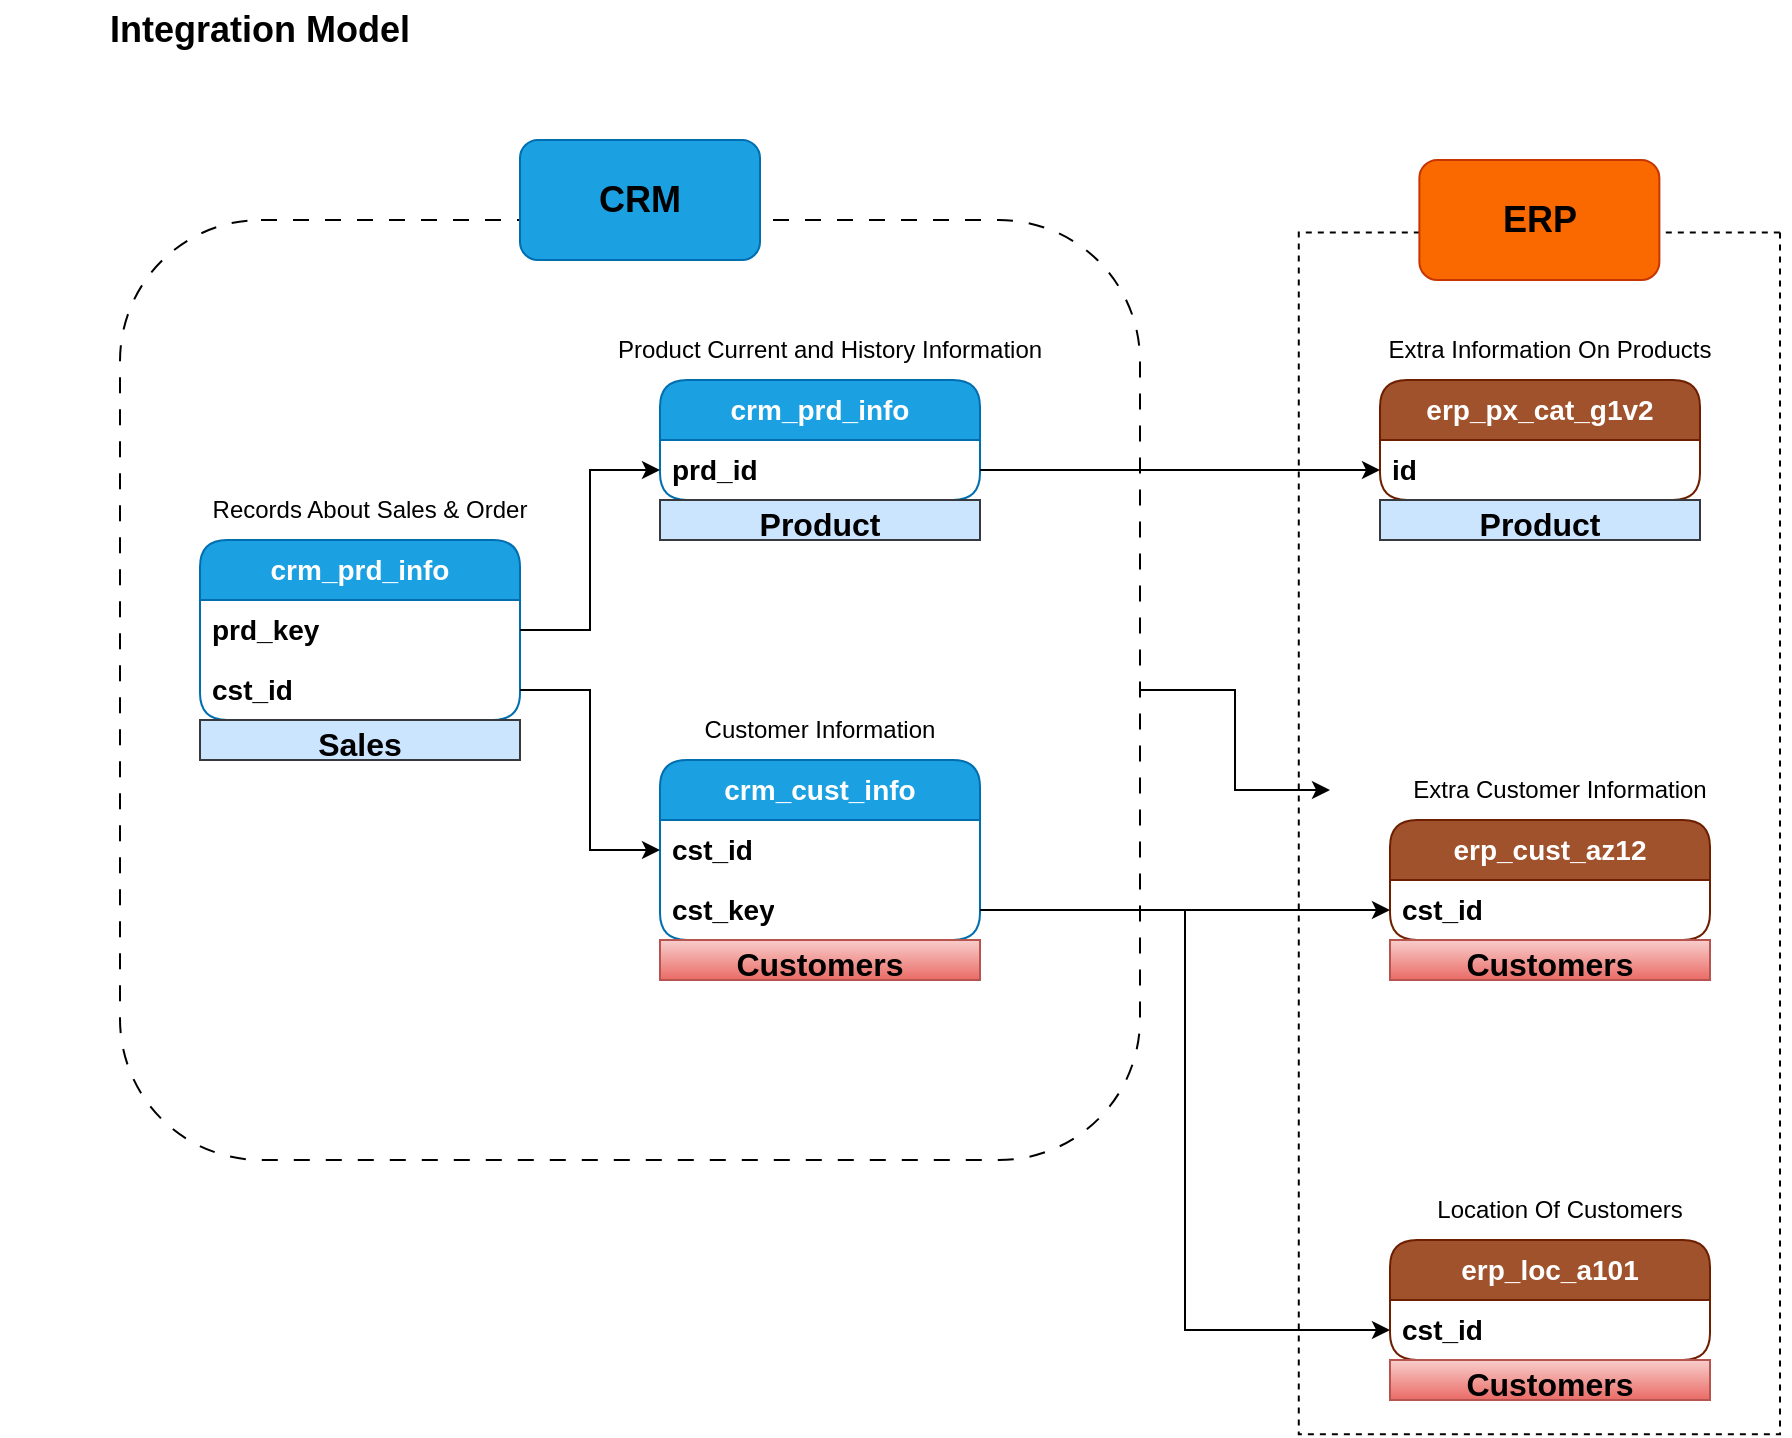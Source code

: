 <mxfile version="28.1.2">
  <diagram name="Page-1" id="bqG56HFPRCOmO3QMQPZh">
    <mxGraphModel dx="876" dy="611" grid="1" gridSize="10" guides="1" tooltips="1" connect="1" arrows="1" fold="1" page="1" pageScale="1" pageWidth="827" pageHeight="1169" math="0" shadow="0">
      <root>
        <mxCell id="0" />
        <mxCell id="1" parent="0" />
        <mxCell id="_Vt8g3annfKdBHychoc4-1" value="&lt;b&gt;&lt;font style=&quot;font-size: 18px;&quot;&gt;Integration Model&lt;/font&gt;&lt;/b&gt;" style="text;html=1;align=center;verticalAlign=middle;whiteSpace=wrap;rounded=0;" parent="1" vertex="1">
          <mxGeometry x="70" y="40" width="260" height="30" as="geometry" />
        </mxCell>
        <mxCell id="_Vt8g3annfKdBHychoc4-36" value="crm_cust_info" style="swimlane;fontStyle=1;childLayout=stackLayout;horizontal=1;startSize=30;horizontalStack=0;resizeParent=1;resizeParentMax=0;resizeLast=0;collapsible=1;marginBottom=0;whiteSpace=wrap;html=1;rounded=1;fillColor=#1ba1e2;fontColor=#ffffff;strokeColor=#006EAF;fontSize=14;" parent="1" vertex="1">
          <mxGeometry x="400" y="420" width="160" height="90" as="geometry" />
        </mxCell>
        <mxCell id="_Vt8g3annfKdBHychoc4-37" value="cst_id" style="text;strokeColor=none;fillColor=none;align=left;verticalAlign=middle;spacingLeft=4;spacingRight=4;overflow=hidden;points=[[0,0.5],[1,0.5]];portConstraint=eastwest;rotatable=0;whiteSpace=wrap;html=1;fontStyle=1;fontSize=14;" parent="_Vt8g3annfKdBHychoc4-36" vertex="1">
          <mxGeometry y="30" width="160" height="30" as="geometry" />
        </mxCell>
        <mxCell id="_Vt8g3annfKdBHychoc4-55" value="cst_key" style="text;strokeColor=none;fillColor=none;align=left;verticalAlign=middle;spacingLeft=4;spacingRight=4;overflow=hidden;points=[[0,0.5],[1,0.5]];portConstraint=eastwest;rotatable=0;whiteSpace=wrap;html=1;fontStyle=1;fontSize=14;" parent="_Vt8g3annfKdBHychoc4-36" vertex="1">
          <mxGeometry y="60" width="160" height="30" as="geometry" />
        </mxCell>
        <mxCell id="_Vt8g3annfKdBHychoc4-40" value="Customer Information" style="text;html=1;align=center;verticalAlign=middle;whiteSpace=wrap;rounded=0;" parent="1" vertex="1">
          <mxGeometry x="410" y="390" width="140" height="30" as="geometry" />
        </mxCell>
        <mxCell id="_Vt8g3annfKdBHychoc4-41" value="crm_prd_info" style="swimlane;fontStyle=1;childLayout=stackLayout;horizontal=1;startSize=30;horizontalStack=0;resizeParent=1;resizeParentMax=0;resizeLast=0;collapsible=1;marginBottom=0;whiteSpace=wrap;html=1;rounded=1;fillColor=#1ba1e2;fontColor=#ffffff;strokeColor=#006EAF;fontSize=14;" parent="1" vertex="1">
          <mxGeometry x="170" y="310" width="160" height="90" as="geometry" />
        </mxCell>
        <mxCell id="_Vt8g3annfKdBHychoc4-42" value="prd_key" style="text;strokeColor=none;fillColor=none;align=left;verticalAlign=middle;spacingLeft=4;spacingRight=4;overflow=hidden;points=[[0,0.5],[1,0.5]];portConstraint=eastwest;rotatable=0;whiteSpace=wrap;html=1;fontStyle=1;fontSize=14;" parent="_Vt8g3annfKdBHychoc4-41" vertex="1">
          <mxGeometry y="30" width="160" height="30" as="geometry" />
        </mxCell>
        <mxCell id="_Vt8g3annfKdBHychoc4-48" value="cst_id" style="text;strokeColor=none;fillColor=none;align=left;verticalAlign=middle;spacingLeft=4;spacingRight=4;overflow=hidden;points=[[0,0.5],[1,0.5]];portConstraint=eastwest;rotatable=0;whiteSpace=wrap;html=1;fontStyle=1;fontSize=14;" parent="_Vt8g3annfKdBHychoc4-41" vertex="1">
          <mxGeometry y="60" width="160" height="30" as="geometry" />
        </mxCell>
        <mxCell id="_Vt8g3annfKdBHychoc4-43" value="Records About Sales &amp;amp; Order" style="text;html=1;align=center;verticalAlign=middle;whiteSpace=wrap;rounded=0;" parent="1" vertex="1">
          <mxGeometry x="140" y="280" width="230" height="30" as="geometry" />
        </mxCell>
        <mxCell id="_Vt8g3annfKdBHychoc4-44" value="crm_prd_info" style="swimlane;fontStyle=1;childLayout=stackLayout;horizontal=1;startSize=30;horizontalStack=0;resizeParent=1;resizeParentMax=0;resizeLast=0;collapsible=1;marginBottom=0;whiteSpace=wrap;html=1;rounded=1;fillColor=#1ba1e2;fontColor=#ffffff;strokeColor=#006EAF;fontSize=14;" parent="1" vertex="1">
          <mxGeometry x="400" y="230" width="160" height="60" as="geometry" />
        </mxCell>
        <mxCell id="_Vt8g3annfKdBHychoc4-45" value="prd_id" style="text;strokeColor=none;fillColor=none;align=left;verticalAlign=middle;spacingLeft=4;spacingRight=4;overflow=hidden;points=[[0,0.5],[1,0.5]];portConstraint=eastwest;rotatable=0;whiteSpace=wrap;html=1;fontStyle=1;fontSize=14;" parent="_Vt8g3annfKdBHychoc4-44" vertex="1">
          <mxGeometry y="30" width="160" height="30" as="geometry" />
        </mxCell>
        <mxCell id="_Vt8g3annfKdBHychoc4-46" value="Product Current and History Information" style="text;html=1;align=center;verticalAlign=middle;whiteSpace=wrap;rounded=0;" parent="1" vertex="1">
          <mxGeometry x="370" y="200" width="230" height="30" as="geometry" />
        </mxCell>
        <mxCell id="_Vt8g3annfKdBHychoc4-49" style="edgeStyle=orthogonalEdgeStyle;rounded=0;orthogonalLoop=1;jettySize=auto;html=1;" parent="1" source="_Vt8g3annfKdBHychoc4-42" target="_Vt8g3annfKdBHychoc4-45" edge="1">
          <mxGeometry relative="1" as="geometry" />
        </mxCell>
        <mxCell id="_Vt8g3annfKdBHychoc4-50" style="edgeStyle=orthogonalEdgeStyle;rounded=0;orthogonalLoop=1;jettySize=auto;html=1;" parent="1" source="_Vt8g3annfKdBHychoc4-48" target="_Vt8g3annfKdBHychoc4-37" edge="1">
          <mxGeometry relative="1" as="geometry" />
        </mxCell>
        <mxCell id="_Vt8g3annfKdBHychoc4-52" value="erp_cust_az12" style="swimlane;fontStyle=1;childLayout=stackLayout;horizontal=1;startSize=30;horizontalStack=0;resizeParent=1;resizeParentMax=0;resizeLast=0;collapsible=1;marginBottom=0;whiteSpace=wrap;html=1;rounded=1;fillColor=#a0522d;fontColor=#ffffff;strokeColor=#6D1F00;fontSize=14;" parent="1" vertex="1">
          <mxGeometry x="765" y="450" width="160" height="60" as="geometry" />
        </mxCell>
        <mxCell id="_Vt8g3annfKdBHychoc4-53" value="cst_id" style="text;strokeColor=none;fillColor=none;align=left;verticalAlign=middle;spacingLeft=4;spacingRight=4;overflow=hidden;points=[[0,0.5],[1,0.5]];portConstraint=eastwest;rotatable=0;whiteSpace=wrap;html=1;fontStyle=1;fontSize=14;" parent="_Vt8g3annfKdBHychoc4-52" vertex="1">
          <mxGeometry y="30" width="160" height="30" as="geometry" />
        </mxCell>
        <mxCell id="_Vt8g3annfKdBHychoc4-54" value="Extra Customer Information" style="text;html=1;align=center;verticalAlign=middle;whiteSpace=wrap;rounded=0;" parent="1" vertex="1">
          <mxGeometry x="735" y="420" width="230" height="30" as="geometry" />
        </mxCell>
        <mxCell id="_Vt8g3annfKdBHychoc4-57" style="edgeStyle=orthogonalEdgeStyle;rounded=0;orthogonalLoop=1;jettySize=auto;html=1;entryX=0;entryY=0.5;entryDx=0;entryDy=0;" parent="1" source="_Vt8g3annfKdBHychoc4-55" target="_Vt8g3annfKdBHychoc4-53" edge="1">
          <mxGeometry relative="1" as="geometry" />
        </mxCell>
        <mxCell id="_Vt8g3annfKdBHychoc4-58" value="erp_loc_a101" style="swimlane;fontStyle=1;childLayout=stackLayout;horizontal=1;startSize=30;horizontalStack=0;resizeParent=1;resizeParentMax=0;resizeLast=0;collapsible=1;marginBottom=0;whiteSpace=wrap;html=1;rounded=1;fillColor=#a0522d;fontColor=#ffffff;strokeColor=#6D1F00;fontSize=14;" parent="1" vertex="1">
          <mxGeometry x="765" y="660" width="160" height="60" as="geometry" />
        </mxCell>
        <mxCell id="_Vt8g3annfKdBHychoc4-59" value="cst_id" style="text;strokeColor=none;fillColor=none;align=left;verticalAlign=middle;spacingLeft=4;spacingRight=4;overflow=hidden;points=[[0,0.5],[1,0.5]];portConstraint=eastwest;rotatable=0;whiteSpace=wrap;html=1;fontStyle=1;fontSize=14;" parent="_Vt8g3annfKdBHychoc4-58" vertex="1">
          <mxGeometry y="30" width="160" height="30" as="geometry" />
        </mxCell>
        <mxCell id="_Vt8g3annfKdBHychoc4-60" value="Location Of Customers" style="text;html=1;align=center;verticalAlign=middle;whiteSpace=wrap;rounded=0;" parent="1" vertex="1">
          <mxGeometry x="735" y="630" width="230" height="30" as="geometry" />
        </mxCell>
        <mxCell id="_Vt8g3annfKdBHychoc4-62" style="edgeStyle=orthogonalEdgeStyle;rounded=0;orthogonalLoop=1;jettySize=auto;html=1;entryX=0;entryY=0.5;entryDx=0;entryDy=0;" parent="1" source="_Vt8g3annfKdBHychoc4-55" target="_Vt8g3annfKdBHychoc4-59" edge="1">
          <mxGeometry relative="1" as="geometry">
            <mxPoint x="760" y="710" as="targetPoint" />
          </mxGeometry>
        </mxCell>
        <mxCell id="_Vt8g3annfKdBHychoc4-63" value="erp_px_cat_g1v2" style="swimlane;fontStyle=1;childLayout=stackLayout;horizontal=1;startSize=30;horizontalStack=0;resizeParent=1;resizeParentMax=0;resizeLast=0;collapsible=1;marginBottom=0;whiteSpace=wrap;html=1;rounded=1;fillColor=#a0522d;fontColor=#ffffff;strokeColor=#6D1F00;fontSize=14;" parent="1" vertex="1">
          <mxGeometry x="760" y="230" width="160" height="60" as="geometry" />
        </mxCell>
        <mxCell id="_Vt8g3annfKdBHychoc4-64" value="id" style="text;strokeColor=none;fillColor=none;align=left;verticalAlign=middle;spacingLeft=4;spacingRight=4;overflow=hidden;points=[[0,0.5],[1,0.5]];portConstraint=eastwest;rotatable=0;whiteSpace=wrap;html=1;fontStyle=1;fontSize=14;" parent="_Vt8g3annfKdBHychoc4-63" vertex="1">
          <mxGeometry y="30" width="160" height="30" as="geometry" />
        </mxCell>
        <mxCell id="_Vt8g3annfKdBHychoc4-65" value="Extra Information On Products" style="text;html=1;align=center;verticalAlign=middle;whiteSpace=wrap;rounded=0;" parent="1" vertex="1">
          <mxGeometry x="730" y="200" width="230" height="30" as="geometry" />
        </mxCell>
        <mxCell id="_Vt8g3annfKdBHychoc4-67" style="edgeStyle=orthogonalEdgeStyle;rounded=0;orthogonalLoop=1;jettySize=auto;html=1;" parent="1" source="_Vt8g3annfKdBHychoc4-45" target="_Vt8g3annfKdBHychoc4-64" edge="1">
          <mxGeometry relative="1" as="geometry" />
        </mxCell>
        <mxCell id="iA3zx6tEXGr1Y3RdaEvd-6" value="" style="edgeStyle=orthogonalEdgeStyle;rounded=0;orthogonalLoop=1;jettySize=auto;html=1;" edge="1" parent="1" source="_Vt8g3annfKdBHychoc4-68" target="_Vt8g3annfKdBHychoc4-54">
          <mxGeometry relative="1" as="geometry" />
        </mxCell>
        <mxCell id="_Vt8g3annfKdBHychoc4-68" value="" style="rounded=1;whiteSpace=wrap;html=1;fillColor=none;dashed=1;dashPattern=8 8;" parent="1" vertex="1">
          <mxGeometry x="130" y="150" width="510" height="470" as="geometry" />
        </mxCell>
        <mxCell id="_Vt8g3annfKdBHychoc4-70" value="&lt;b&gt;&lt;font style=&quot;font-size: 18px; color: rgb(0, 0, 0);&quot;&gt;CRM&lt;/font&gt;&lt;/b&gt;" style="rounded=1;whiteSpace=wrap;html=1;fillColor=#1ba1e2;fontColor=#ffffff;strokeColor=#006EAF;" parent="1" vertex="1">
          <mxGeometry x="330" y="110" width="120" height="60" as="geometry" />
        </mxCell>
        <mxCell id="_Vt8g3annfKdBHychoc4-71" value="" style="rounded=0;whiteSpace=wrap;html=1;rotation=90;fillColor=none;dashed=1;" parent="1" vertex="1">
          <mxGeometry x="539.23" y="336.41" width="600.93" height="240.62" as="geometry" />
        </mxCell>
        <mxCell id="_Vt8g3annfKdBHychoc4-72" value="&lt;b&gt;&lt;font style=&quot;font-size: 18px;&quot;&gt;ERP&lt;/font&gt;&lt;/b&gt;" style="rounded=1;whiteSpace=wrap;html=1;fillColor=#fa6800;fontColor=#000000;strokeColor=#C73500;" parent="1" vertex="1">
          <mxGeometry x="779.69" y="120" width="120" height="60" as="geometry" />
        </mxCell>
        <mxCell id="iA3zx6tEXGr1Y3RdaEvd-1" value="&lt;b&gt;&lt;font style=&quot;font-size: 16px;&quot;&gt;Product&lt;/font&gt;&lt;/b&gt;" style="text;html=1;align=center;verticalAlign=middle;whiteSpace=wrap;overflow=hidden;fillColor=light-dark(#cce5ff, #076ad5);strokeColor=#36393d;" vertex="1" parent="1">
          <mxGeometry x="400" y="290" width="160" height="20" as="geometry" />
        </mxCell>
        <mxCell id="iA3zx6tEXGr1Y3RdaEvd-2" value="&lt;b&gt;&lt;font style=&quot;font-size: 16px;&quot;&gt;Product&lt;/font&gt;&lt;/b&gt;" style="text;html=1;align=center;verticalAlign=middle;whiteSpace=wrap;overflow=hidden;fillColor=light-dark(#cce5ff, #076ad5);strokeColor=#36393d;" vertex="1" parent="1">
          <mxGeometry x="760" y="290" width="160" height="20" as="geometry" />
        </mxCell>
        <mxCell id="iA3zx6tEXGr1Y3RdaEvd-3" value="&lt;span style=&quot;font-size: 16px;&quot;&gt;&lt;b&gt;Customers&lt;/b&gt;&lt;/span&gt;" style="text;html=1;align=center;verticalAlign=middle;whiteSpace=wrap;overflow=hidden;fillColor=#f8cecc;strokeColor=#b85450;gradientColor=#ea6b66;" vertex="1" parent="1">
          <mxGeometry x="400" y="510" width="160" height="20" as="geometry" />
        </mxCell>
        <mxCell id="iA3zx6tEXGr1Y3RdaEvd-4" value="&lt;span style=&quot;font-size: 16px;&quot;&gt;&lt;b&gt;Customers&lt;/b&gt;&lt;/span&gt;" style="text;html=1;align=center;verticalAlign=middle;whiteSpace=wrap;overflow=hidden;fillColor=#f8cecc;strokeColor=#b85450;gradientColor=#ea6b66;" vertex="1" parent="1">
          <mxGeometry x="765" y="510" width="160" height="20" as="geometry" />
        </mxCell>
        <mxCell id="iA3zx6tEXGr1Y3RdaEvd-5" value="&lt;span style=&quot;font-size: 16px;&quot;&gt;&lt;b&gt;Customers&lt;/b&gt;&lt;/span&gt;" style="text;html=1;align=center;verticalAlign=middle;whiteSpace=wrap;overflow=hidden;fillColor=#f8cecc;strokeColor=#b85450;gradientColor=#ea6b66;" vertex="1" parent="1">
          <mxGeometry x="765" y="720" width="160" height="20" as="geometry" />
        </mxCell>
        <mxCell id="iA3zx6tEXGr1Y3RdaEvd-7" value="&lt;span style=&quot;font-size: 16px;&quot;&gt;&lt;b&gt;Sales&lt;/b&gt;&lt;/span&gt;" style="text;html=1;align=center;verticalAlign=middle;whiteSpace=wrap;overflow=hidden;fillColor=light-dark(#CCE5FF,#CC0000);strokeColor=#36393d;" vertex="1" parent="1">
          <mxGeometry x="170" y="400" width="160" height="20" as="geometry" />
        </mxCell>
      </root>
    </mxGraphModel>
  </diagram>
</mxfile>
